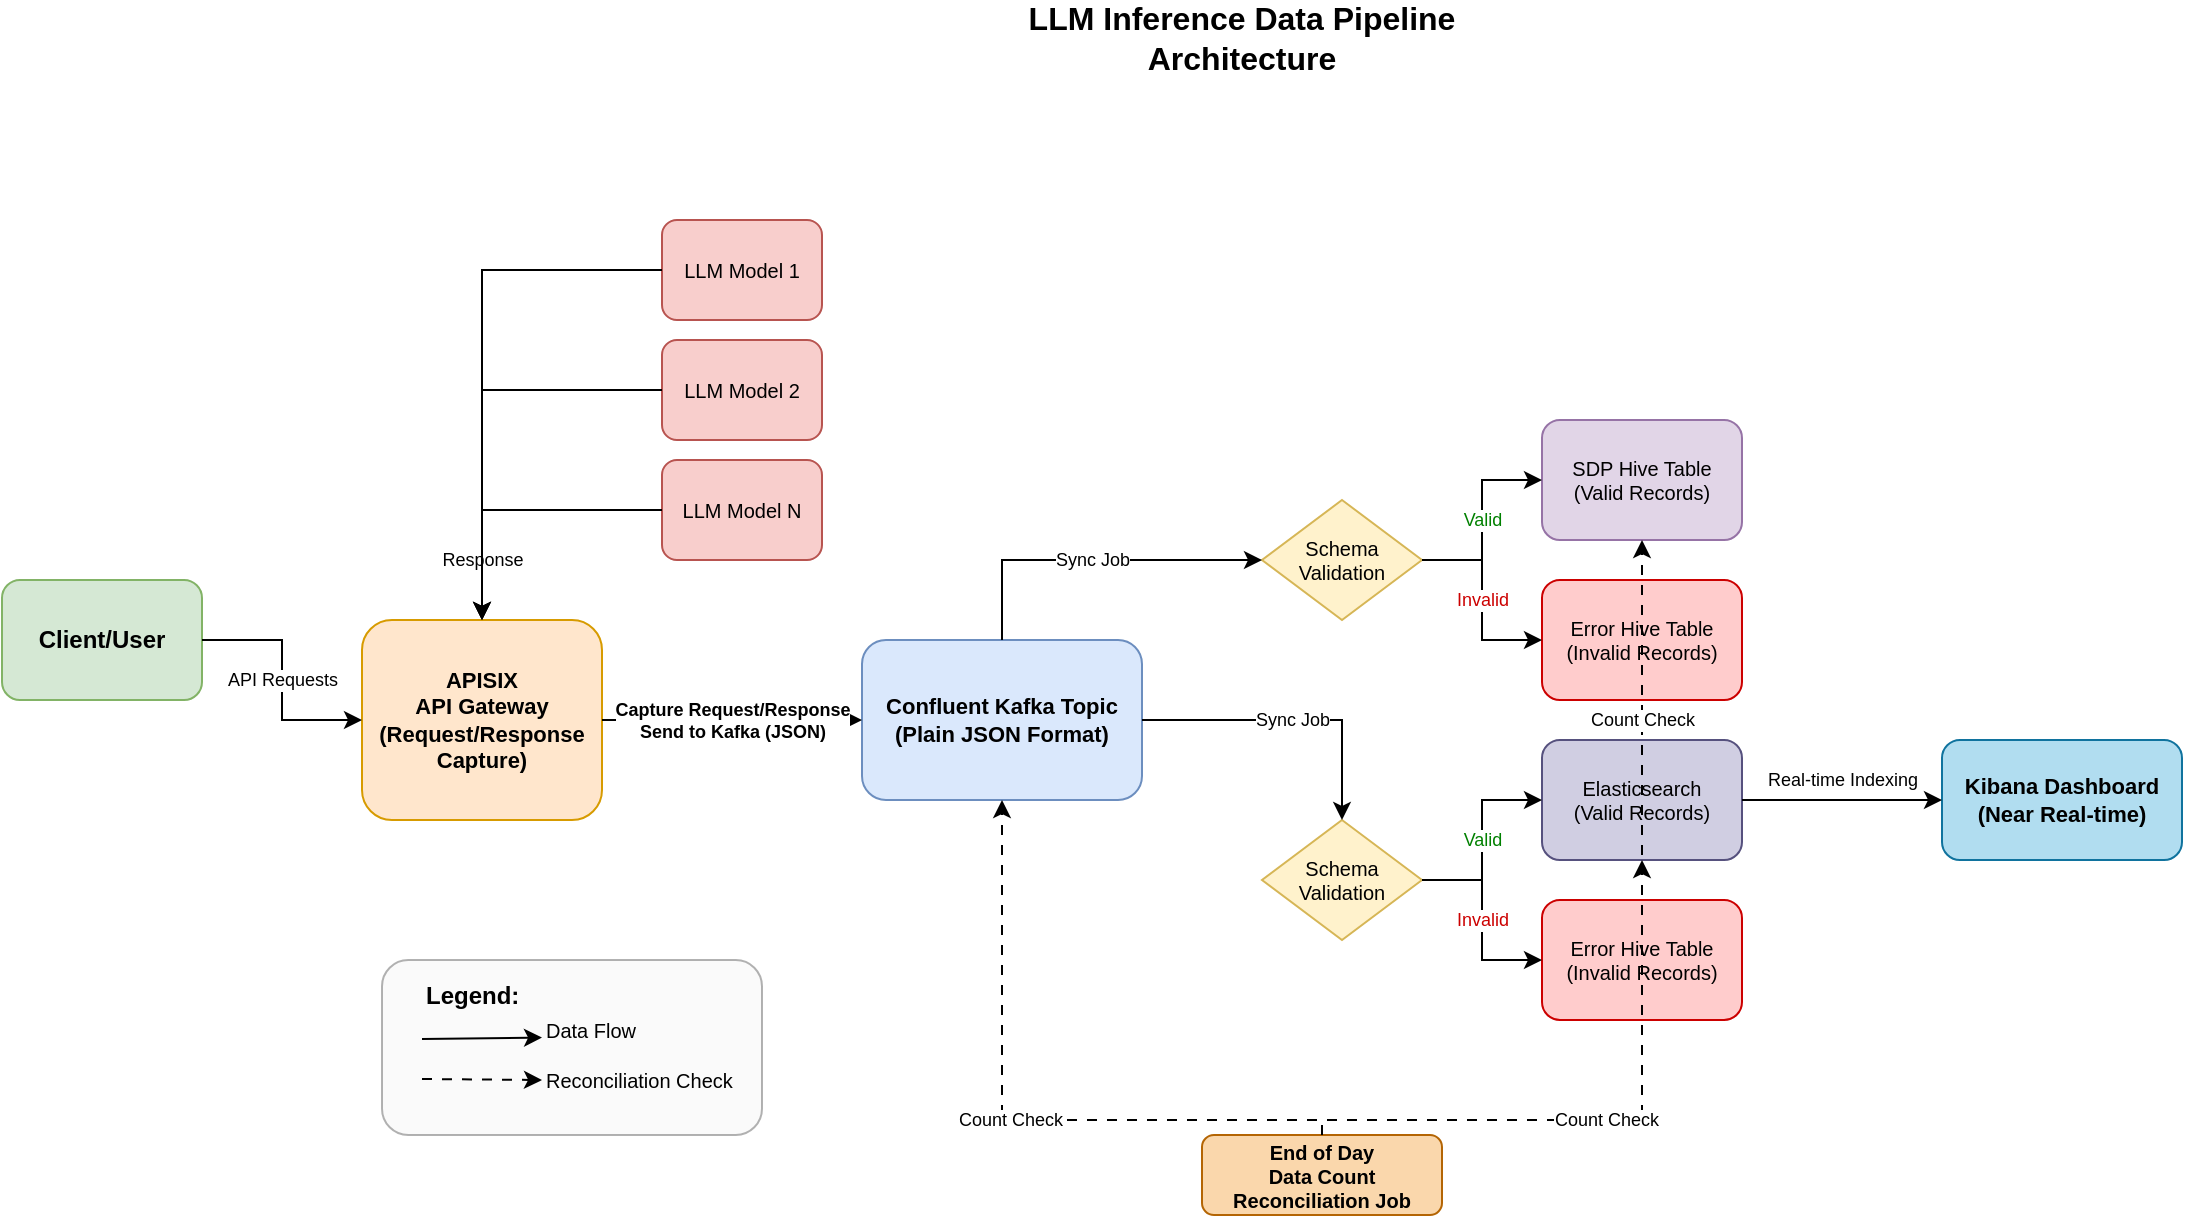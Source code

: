 <mxfile version="28.2.0">
  <diagram name="LLM Inference Pipeline" id="0ErKIQtHvxVru3Mt4Cs6">
    <mxGraphModel dx="1277" dy="155" grid="1" gridSize="10" guides="1" tooltips="1" connect="1" arrows="1" fold="1" page="1" pageScale="1" pageWidth="1600" pageHeight="900" math="0" shadow="0">
      <root>
        <mxCell id="0" />
        <mxCell id="1" parent="0" />
        <mxCell id="KQtqLi_Ln3r90qA4MiZL-35" value="Client/User" style="rounded=1;whiteSpace=wrap;html=1;fillColor=#d5e8d4;strokeColor=#82b366;fontStyle=1;fontSize=12;" vertex="1" parent="1">
          <mxGeometry x="1800" y="1306" width="100" height="60" as="geometry" />
        </mxCell>
        <mxCell id="KQtqLi_Ln3r90qA4MiZL-36" value="APISIX&#xa;API Gateway&#xa;(Request/Response&#xa;Capture)" style="rounded=1;whiteSpace=wrap;html=1;fillColor=#ffe6cc;strokeColor=#d79b00;fontStyle=1;fontSize=11;" vertex="1" parent="1">
          <mxGeometry x="1980" y="1326" width="120" height="100" as="geometry" />
        </mxCell>
        <mxCell id="KQtqLi_Ln3r90qA4MiZL-37" value="LLM Model 1" style="rounded=1;whiteSpace=wrap;html=1;fillColor=#f8cecc;strokeColor=#b85450;fontSize=10;" vertex="1" parent="1">
          <mxGeometry x="2130" y="1126" width="80" height="50" as="geometry" />
        </mxCell>
        <mxCell id="KQtqLi_Ln3r90qA4MiZL-38" value="LLM Model 2" style="rounded=1;whiteSpace=wrap;html=1;fillColor=#f8cecc;strokeColor=#b85450;fontSize=10;" vertex="1" parent="1">
          <mxGeometry x="2130" y="1186" width="80" height="50" as="geometry" />
        </mxCell>
        <mxCell id="KQtqLi_Ln3r90qA4MiZL-39" value="LLM Model N" style="rounded=1;whiteSpace=wrap;html=1;fillColor=#f8cecc;strokeColor=#b85450;fontSize=10;" vertex="1" parent="1">
          <mxGeometry x="2130" y="1246" width="80" height="50" as="geometry" />
        </mxCell>
        <mxCell id="KQtqLi_Ln3r90qA4MiZL-40" value="Confluent Kafka Topic&#xa;(Plain JSON Format)" style="rounded=1;whiteSpace=wrap;html=1;fillColor=#dae8fc;strokeColor=#6c8ebf;fontStyle=1;fontSize=11;" vertex="1" parent="1">
          <mxGeometry x="2230" y="1336" width="140" height="80" as="geometry" />
        </mxCell>
        <mxCell id="KQtqLi_Ln3r90qA4MiZL-41" value="Schema&#xa;Validation" style="rhombus;whiteSpace=wrap;html=1;fillColor=#fff2cc;strokeColor=#d6b656;fontSize=10;" vertex="1" parent="1">
          <mxGeometry x="2430" y="1266" width="80" height="60" as="geometry" />
        </mxCell>
        <mxCell id="KQtqLi_Ln3r90qA4MiZL-42" value="SDP Hive Table&#xa;(Valid Records)" style="rounded=1;whiteSpace=wrap;html=1;fillColor=#e1d5e7;strokeColor=#9673a6;fontSize=10;" vertex="1" parent="1">
          <mxGeometry x="2570" y="1226" width="100" height="60" as="geometry" />
        </mxCell>
        <mxCell id="KQtqLi_Ln3r90qA4MiZL-43" value="Error Hive Table&#xa;(Invalid Records)" style="rounded=1;whiteSpace=wrap;html=1;fillColor=#ffcccc;strokeColor=#cc0000;fontSize=10;" vertex="1" parent="1">
          <mxGeometry x="2570" y="1306" width="100" height="60" as="geometry" />
        </mxCell>
        <mxCell id="KQtqLi_Ln3r90qA4MiZL-44" value="Schema&#xa;Validation" style="rhombus;whiteSpace=wrap;html=1;fillColor=#fff2cc;strokeColor=#d6b656;fontSize=10;" vertex="1" parent="1">
          <mxGeometry x="2430" y="1426" width="80" height="60" as="geometry" />
        </mxCell>
        <mxCell id="KQtqLi_Ln3r90qA4MiZL-45" value="Elasticsearch&#xa;(Valid Records)" style="rounded=1;whiteSpace=wrap;html=1;fillColor=#d0cee2;strokeColor=#56517e;fontSize=10;" vertex="1" parent="1">
          <mxGeometry x="2570" y="1386" width="100" height="60" as="geometry" />
        </mxCell>
        <mxCell id="KQtqLi_Ln3r90qA4MiZL-46" value="Error Hive Table (Invalid Records)" style="rounded=1;whiteSpace=wrap;html=1;fillColor=#ffcccc;strokeColor=#cc0000;fontSize=10;" vertex="1" parent="1">
          <mxGeometry x="2570" y="1466" width="100" height="60" as="geometry" />
        </mxCell>
        <mxCell id="KQtqLi_Ln3r90qA4MiZL-47" value="Kibana Dashboard&#xa;(Near Real-time)" style="rounded=1;whiteSpace=wrap;html=1;fillColor=#b1ddf0;strokeColor=#10739e;fontStyle=1;fontSize=11;" vertex="1" parent="1">
          <mxGeometry x="2770" y="1386" width="120" height="60" as="geometry" />
        </mxCell>
        <mxCell id="KQtqLi_Ln3r90qA4MiZL-48" value="End of Day&#xa;Data Count&#xa;Reconciliation Job" style="rounded=1;whiteSpace=wrap;html=1;fillColor=#fad7ac;strokeColor=#b46504;fontStyle=1;fontSize=10;" vertex="1" parent="1">
          <mxGeometry x="2400" y="1583.5" width="120" height="40" as="geometry" />
        </mxCell>
        <mxCell id="KQtqLi_Ln3r90qA4MiZL-49" value="API Requests" style="edgeStyle=orthogonalEdgeStyle;rounded=0;orthogonalLoop=1;jettySize=auto;html=1;fontSize=9;" edge="1" parent="1" source="KQtqLi_Ln3r90qA4MiZL-35" target="KQtqLi_Ln3r90qA4MiZL-36">
          <mxGeometry relative="1" as="geometry" />
        </mxCell>
        <mxCell id="KQtqLi_Ln3r90qA4MiZL-53" value="Response" style="edgeStyle=orthogonalEdgeStyle;rounded=0;orthogonalLoop=1;jettySize=auto;html=1;fontSize=9;" edge="1" parent="1" source="KQtqLi_Ln3r90qA4MiZL-37" target="KQtqLi_Ln3r90qA4MiZL-36">
          <mxGeometry x="0.774" relative="1" as="geometry">
            <mxPoint as="offset" />
          </mxGeometry>
        </mxCell>
        <mxCell id="KQtqLi_Ln3r90qA4MiZL-54" value="" style="edgeStyle=orthogonalEdgeStyle;rounded=0;orthogonalLoop=1;jettySize=auto;html=1;" edge="1" parent="1" source="KQtqLi_Ln3r90qA4MiZL-38" target="KQtqLi_Ln3r90qA4MiZL-36">
          <mxGeometry relative="1" as="geometry" />
        </mxCell>
        <mxCell id="KQtqLi_Ln3r90qA4MiZL-55" value="" style="edgeStyle=orthogonalEdgeStyle;rounded=0;orthogonalLoop=1;jettySize=auto;html=1;" edge="1" parent="1" source="KQtqLi_Ln3r90qA4MiZL-39" target="KQtqLi_Ln3r90qA4MiZL-36">
          <mxGeometry relative="1" as="geometry">
            <Array as="points">
              <mxPoint x="2040" y="1271" />
            </Array>
          </mxGeometry>
        </mxCell>
        <mxCell id="KQtqLi_Ln3r90qA4MiZL-56" value="Capture Request/Response&#xa;Send to Kafka (JSON)" style="edgeStyle=orthogonalEdgeStyle;rounded=0;orthogonalLoop=1;jettySize=auto;html=1;fontSize=9;fontStyle=1;" edge="1" parent="1" source="KQtqLi_Ln3r90qA4MiZL-36" target="KQtqLi_Ln3r90qA4MiZL-40">
          <mxGeometry relative="1" as="geometry" />
        </mxCell>
        <mxCell id="KQtqLi_Ln3r90qA4MiZL-57" value="Sync Job" style="edgeStyle=orthogonalEdgeStyle;rounded=0;orthogonalLoop=1;jettySize=auto;html=1;fontSize=9;" edge="1" parent="1" source="KQtqLi_Ln3r90qA4MiZL-40" target="KQtqLi_Ln3r90qA4MiZL-41">
          <mxGeometry relative="1" as="geometry">
            <mxPoint x="2330" y="1296" as="targetPoint" />
            <Array as="points">
              <mxPoint x="2300" y="1296" />
            </Array>
          </mxGeometry>
        </mxCell>
        <mxCell id="KQtqLi_Ln3r90qA4MiZL-58" value="Valid" style="edgeStyle=orthogonalEdgeStyle;rounded=0;orthogonalLoop=1;jettySize=auto;html=1;fontSize=9;fontColor=#008000;" edge="1" parent="1" source="KQtqLi_Ln3r90qA4MiZL-41" target="KQtqLi_Ln3r90qA4MiZL-42">
          <mxGeometry relative="1" as="geometry" />
        </mxCell>
        <mxCell id="KQtqLi_Ln3r90qA4MiZL-59" value="Invalid" style="edgeStyle=orthogonalEdgeStyle;rounded=0;orthogonalLoop=1;jettySize=auto;html=1;fontSize=9;fontColor=#cc0000;" edge="1" parent="1" source="KQtqLi_Ln3r90qA4MiZL-41" target="KQtqLi_Ln3r90qA4MiZL-43">
          <mxGeometry relative="1" as="geometry" />
        </mxCell>
        <mxCell id="KQtqLi_Ln3r90qA4MiZL-60" value="Sync Job" style="edgeStyle=orthogonalEdgeStyle;rounded=0;orthogonalLoop=1;jettySize=auto;html=1;fontSize=9;" edge="1" parent="1" source="KQtqLi_Ln3r90qA4MiZL-40" target="KQtqLi_Ln3r90qA4MiZL-44">
          <mxGeometry relative="1" as="geometry">
            <mxPoint x="2330" y="1456" as="targetPoint" />
          </mxGeometry>
        </mxCell>
        <mxCell id="KQtqLi_Ln3r90qA4MiZL-61" value="Valid" style="edgeStyle=orthogonalEdgeStyle;rounded=0;orthogonalLoop=1;jettySize=auto;html=1;fontSize=9;fontColor=#008000;" edge="1" parent="1" source="KQtqLi_Ln3r90qA4MiZL-44" target="KQtqLi_Ln3r90qA4MiZL-45">
          <mxGeometry relative="1" as="geometry" />
        </mxCell>
        <mxCell id="KQtqLi_Ln3r90qA4MiZL-62" value="Invalid" style="edgeStyle=orthogonalEdgeStyle;rounded=0;orthogonalLoop=1;jettySize=auto;html=1;fontSize=9;fontColor=#cc0000;" edge="1" parent="1" source="KQtqLi_Ln3r90qA4MiZL-44" target="KQtqLi_Ln3r90qA4MiZL-46">
          <mxGeometry relative="1" as="geometry" />
        </mxCell>
        <mxCell id="KQtqLi_Ln3r90qA4MiZL-63" value="Real-time Indexing" style="edgeStyle=orthogonalEdgeStyle;rounded=0;orthogonalLoop=1;jettySize=auto;html=1;fontSize=9;" edge="1" parent="1" source="KQtqLi_Ln3r90qA4MiZL-45" target="KQtqLi_Ln3r90qA4MiZL-47">
          <mxGeometry y="10" relative="1" as="geometry">
            <mxPoint as="offset" />
          </mxGeometry>
        </mxCell>
        <mxCell id="KQtqLi_Ln3r90qA4MiZL-64" value="Count Check" style="edgeStyle=orthogonalEdgeStyle;rounded=0;orthogonalLoop=1;jettySize=auto;html=1;fontSize=9;dashed=1;dashPattern=5 5;" edge="1" parent="1" source="KQtqLi_Ln3r90qA4MiZL-48" target="KQtqLi_Ln3r90qA4MiZL-40">
          <mxGeometry relative="1" as="geometry">
            <Array as="points">
              <mxPoint x="2300" y="1576" />
              <mxPoint x="2300" y="1416" />
            </Array>
          </mxGeometry>
        </mxCell>
        <mxCell id="KQtqLi_Ln3r90qA4MiZL-65" value="Count Check" style="edgeStyle=orthogonalEdgeStyle;rounded=0;orthogonalLoop=1;jettySize=auto;html=1;fontSize=9;dashed=1;dashPattern=5 5;" edge="1" parent="1" source="KQtqLi_Ln3r90qA4MiZL-48" target="KQtqLi_Ln3r90qA4MiZL-42">
          <mxGeometry x="0.607" relative="1" as="geometry">
            <Array as="points">
              <mxPoint x="2620" y="1576" />
              <mxPoint x="2620" y="1286" />
            </Array>
            <mxPoint as="offset" />
          </mxGeometry>
        </mxCell>
        <mxCell id="KQtqLi_Ln3r90qA4MiZL-66" value="Count Check" style="edgeStyle=orthogonalEdgeStyle;rounded=0;orthogonalLoop=1;jettySize=auto;html=1;fontSize=9;dashed=1;dashPattern=5 5;" edge="1" parent="1" source="KQtqLi_Ln3r90qA4MiZL-48" target="KQtqLi_Ln3r90qA4MiZL-45">
          <mxGeometry relative="1" as="geometry">
            <Array as="points">
              <mxPoint x="2620" y="1576" />
              <mxPoint x="2620" y="1416" />
            </Array>
          </mxGeometry>
        </mxCell>
        <mxCell id="KQtqLi_Ln3r90qA4MiZL-67" value="LLM Inference Data Pipeline Architecture" style="text;html=1;strokeColor=none;fillColor=none;align=center;verticalAlign=middle;whiteSpace=wrap;rounded=0;fontSize=16;fontStyle=1;" vertex="1" parent="1">
          <mxGeometry x="2270" y="1020" width="300" height="30" as="geometry" />
        </mxCell>
        <mxCell id="KQtqLi_Ln3r90qA4MiZL-68" value="" style="rounded=1;whiteSpace=wrap;html=1;fillColor=#f5f5f5;strokeColor=#666666;opacity=50;" vertex="1" parent="1">
          <mxGeometry x="1990" y="1496" width="190" height="87.5" as="geometry" />
        </mxCell>
        <mxCell id="KQtqLi_Ln3r90qA4MiZL-69" value="Legend:" style="text;html=1;strokeColor=none;fillColor=none;align=left;verticalAlign=middle;whiteSpace=wrap;rounded=0;fontSize=12;fontStyle=1;" vertex="1" parent="1">
          <mxGeometry x="2010" y="1503.5" width="60" height="20" as="geometry" />
        </mxCell>
        <mxCell id="KQtqLi_Ln3r90qA4MiZL-70" value="Data Flow" style="text;html=1;strokeColor=none;fillColor=none;align=left;verticalAlign=middle;whiteSpace=wrap;rounded=0;fontSize=10;" vertex="1" parent="1">
          <mxGeometry x="2070" y="1523.5" width="80" height="15" as="geometry" />
        </mxCell>
        <mxCell id="KQtqLi_Ln3r90qA4MiZL-71" value="Reconciliation Check" style="text;html=1;strokeColor=none;fillColor=none;align=left;verticalAlign=middle;whiteSpace=wrap;rounded=0;fontSize=10;" vertex="1" parent="1">
          <mxGeometry x="2070" y="1548.5" width="120" height="15" as="geometry" />
        </mxCell>
        <mxCell id="KQtqLi_Ln3r90qA4MiZL-74" value="" style="endArrow=classic;html=1;strokeWidth=1;entryX=0;entryY=0.75;entryDx=0;entryDy=0;" edge="1" parent="1" target="KQtqLi_Ln3r90qA4MiZL-70">
          <mxGeometry width="50" height="50" relative="1" as="geometry">
            <mxPoint x="2010" y="1535.5" as="sourcePoint" />
            <mxPoint x="2025" y="1535.5" as="targetPoint" />
          </mxGeometry>
        </mxCell>
        <mxCell id="KQtqLi_Ln3r90qA4MiZL-75" value="" style="endArrow=classic;html=1;strokeWidth=1;dashed=1;dashPattern=5 5;entryX=0;entryY=0.5;entryDx=0;entryDy=0;" edge="1" parent="1" target="KQtqLi_Ln3r90qA4MiZL-71">
          <mxGeometry width="50" height="50" relative="1" as="geometry">
            <mxPoint x="2010" y="1555.5" as="sourcePoint" />
            <mxPoint x="2025" y="1555.5" as="targetPoint" />
          </mxGeometry>
        </mxCell>
      </root>
    </mxGraphModel>
  </diagram>
</mxfile>
